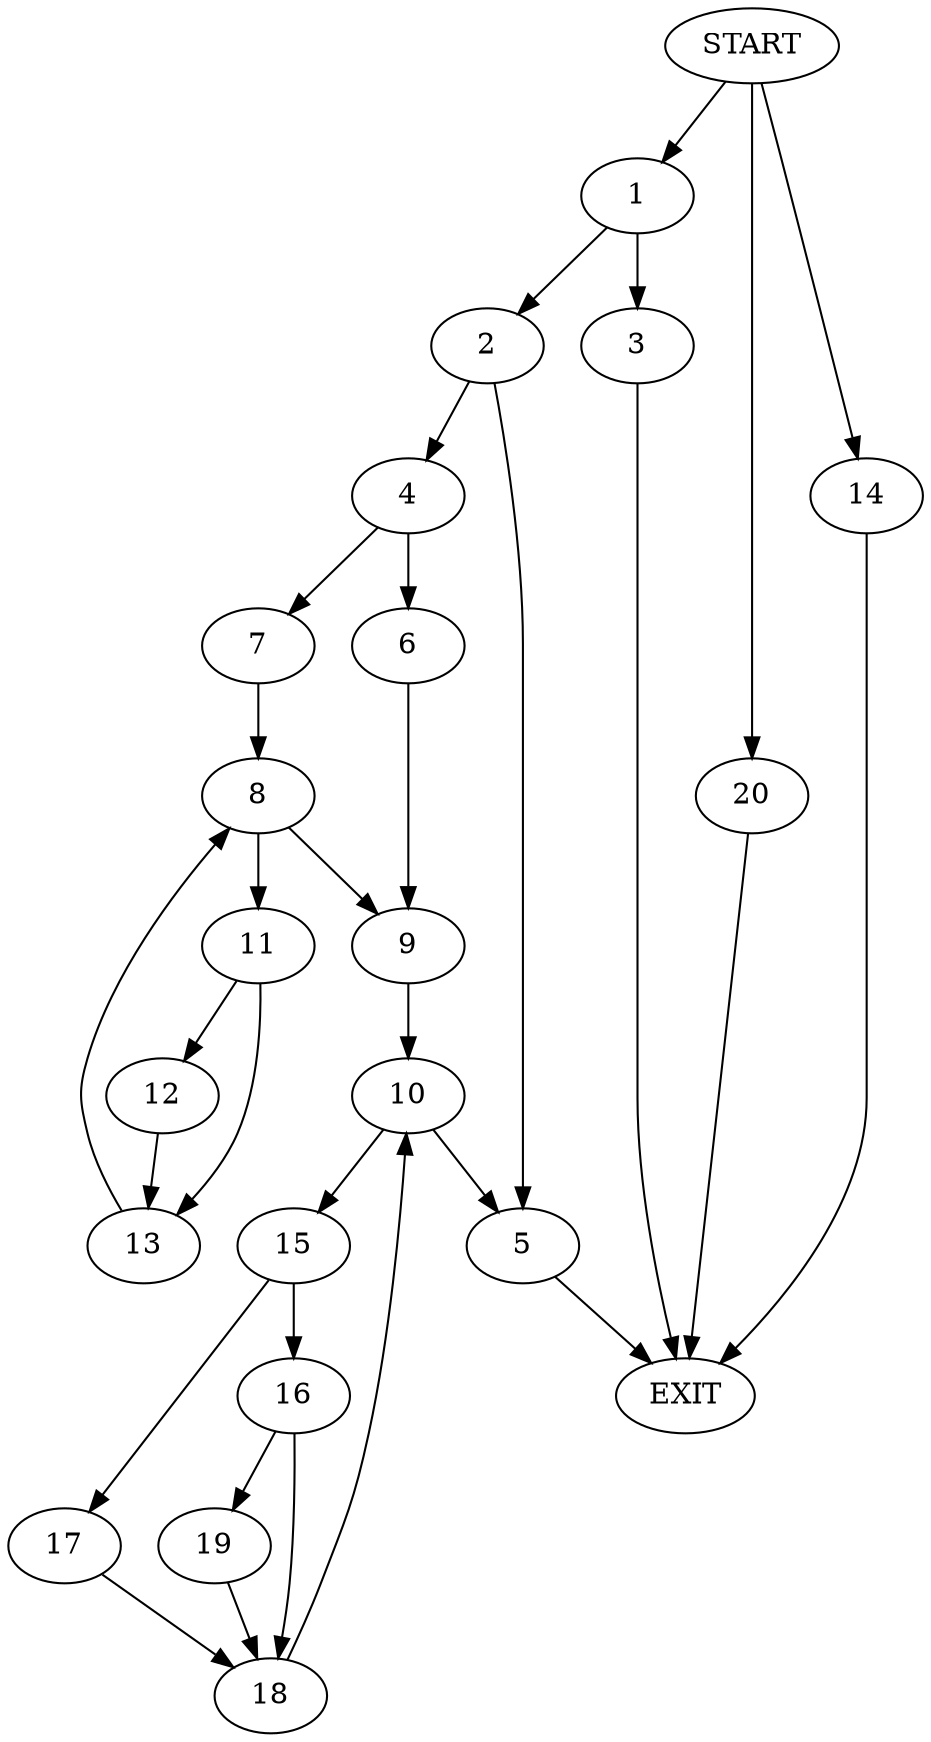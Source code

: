 digraph {
0 [label="START"]
21 [label="EXIT"]
0 -> 1
1 -> 2
1 -> 3
3 -> 21
2 -> 4
2 -> 5
5 -> 21
4 -> 6
4 -> 7
7 -> 8
6 -> 9
9 -> 10
8 -> 11
8 -> 9
11 -> 12
11 -> 13
12 -> 13
13 -> 8
0 -> 14
14 -> 21
10 -> 15
10 -> 5
15 -> 16
15 -> 17
16 -> 18
16 -> 19
17 -> 18
18 -> 10
19 -> 18
0 -> 20
20 -> 21
}
